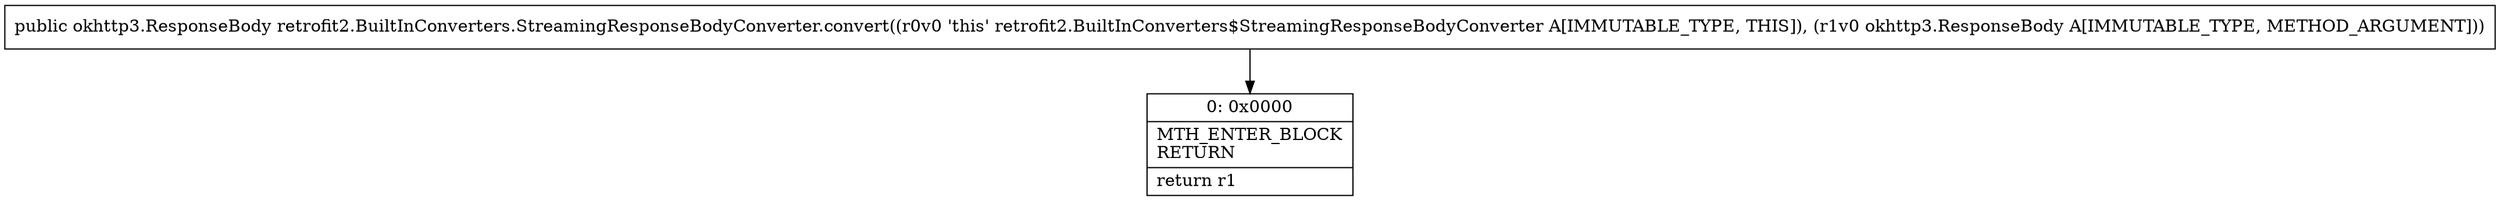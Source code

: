 digraph "CFG forretrofit2.BuiltInConverters.StreamingResponseBodyConverter.convert(Lokhttp3\/ResponseBody;)Lokhttp3\/ResponseBody;" {
Node_0 [shape=record,label="{0\:\ 0x0000|MTH_ENTER_BLOCK\lRETURN\l|return r1\l}"];
MethodNode[shape=record,label="{public okhttp3.ResponseBody retrofit2.BuiltInConverters.StreamingResponseBodyConverter.convert((r0v0 'this' retrofit2.BuiltInConverters$StreamingResponseBodyConverter A[IMMUTABLE_TYPE, THIS]), (r1v0 okhttp3.ResponseBody A[IMMUTABLE_TYPE, METHOD_ARGUMENT])) }"];
MethodNode -> Node_0;
}

